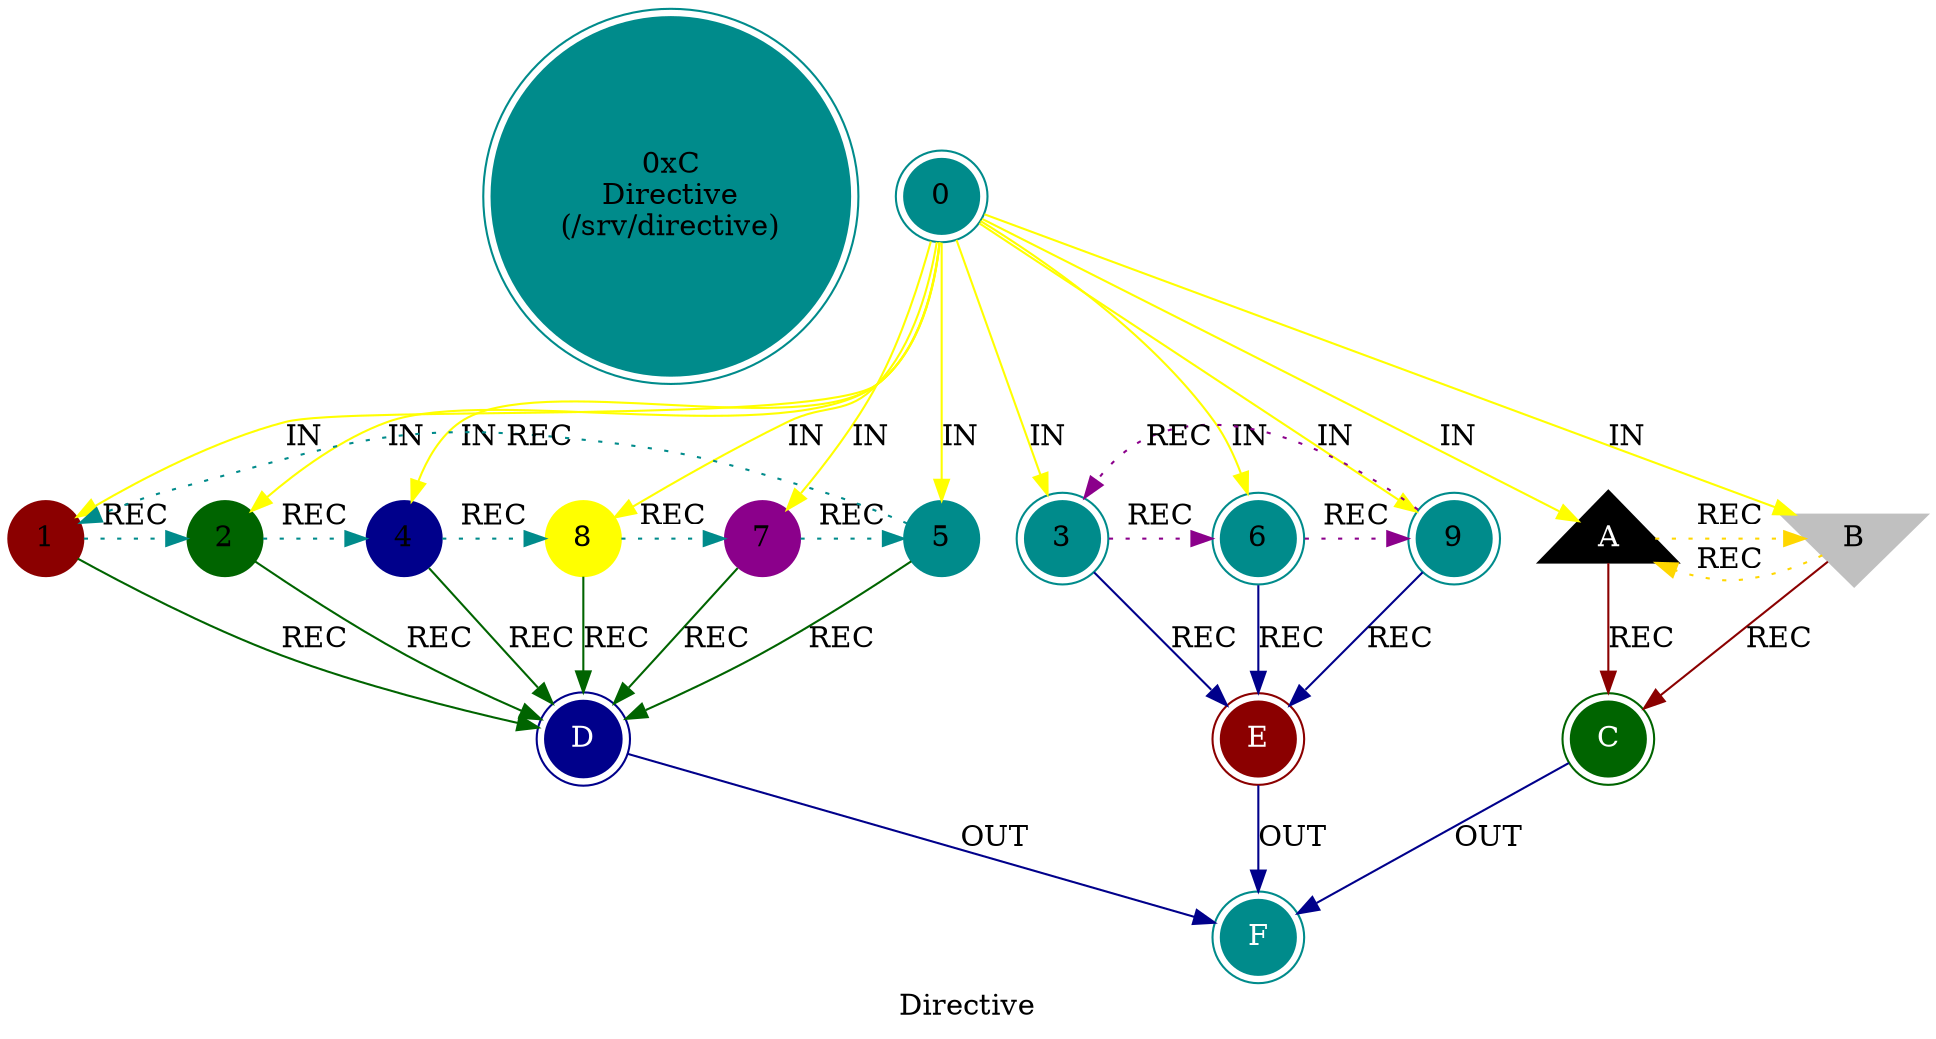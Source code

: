 digraph G {
    label = "Directive";
    style = filled;
    color = red;
    comment = "";
    node [shape = circle; style = filled; color = darkcyan;];
    
    spark_c_mythos_t [label = "0xC\nDirective\n(/srv/directive)";shape = doublecircle;];
    
    // The Sacred 3-6-9 (Boundary of Perception).
    // "If you knew the magnificence of 3, 6, and 9, you would have a key to the universe." — Tesla.
    // The 1-2-4-8-7-5 Vortex (Boundary of Comprehension).
    spark_0_t [label = "0";shape = doublecircle;comment = "";];
    spark_1_t [label = "1";shape = circle;color = darkred;comment = "";];
    spark_2_t [label = "2";shape = circle;color = darkgreen;comment = "";];
    spark_4_t [label = "4";shape = circle;color = darkblue;comment = "";];
    spark_8_t [label = "8";shape = circle;color = yellow;comment = "";];
    spark_7_t [label = "7";shape = circle;color = darkmagenta;comment = "";];
    spark_5_t [label = "5";shape = circle;color = darkcyan;comment = "";];
    spark_3_t [label = "3";shape = doublecircle;comment = "";];
    spark_6_t [label = "6";shape = doublecircle;comment = "";];
    spark_9_t [label = "9";shape = doublecircle;comment = "";];
    spark_a_t [label = "A";shape = triangle;color = black;fontcolor = white;comment = "";];
    spark_b_t [label = "B";shape = invtriangle;color = grey;comment = "";];
    spark_c_t [label = "C";shape = doublecircle;color = darkgreen;style = filled;fontcolor = white;];
    spark_d_t [label = "D";shape = doublecircle;color = darkblue;style = filled;fontcolor = white;];
    spark_e_t [label = "E";shape = doublecircle;color = darkred;style = filled;fontcolor = white;];
    spark_f_t [label = "F";shape = doublecircle;color = darkcyan;style = filled;fontcolor = white;];
    
    // IN = Input
    // OUT = Output
    // REC = Recursion
    spark_0_t -> {spark_a_t spark_b_t spark_1_t spark_2_t spark_3_t spark_4_t spark_5_t spark_6_t spark_7_t spark_8_t spark_9_t} [label = "IN"; color = yellow; comment = "";];
    
    {spark_a_t spark_b_t} -> spark_c_t [label = "REC"; color = darkred; comment = "";];
    {spark_1_t spark_2_t spark_4_t spark_8_t spark_7_t spark_5_t} -> spark_d_t [label = "REC"; color = darkgreen; comment = "";];
    {spark_3_t spark_6_t spark_9_t} -> spark_e_t [label = "REC"; color = darkblue; comment = "";];
    
    spark_1_t -> spark_2_t -> spark_4_t -> spark_8_t -> spark_7_t -> spark_5_t -> spark_1_t [label = "REC"; color = darkcyan; comment = ""; style = dotted; constraint = false;];
    spark_3_t -> spark_6_t -> spark_9_t -> spark_3_t [label = "REC"; color = darkmagenta; comment = ""; style = dotted; constraint = false;];
    spark_a_t -> spark_b_t -> spark_a_t [label = "REC"; color = gold; comment = ""; style = dotted; constraint = false;];
    
    {spark_c_t spark_d_t spark_e_t} -> spark_f_t [label = "OUT"; color = darkblue; comment = "";];
}